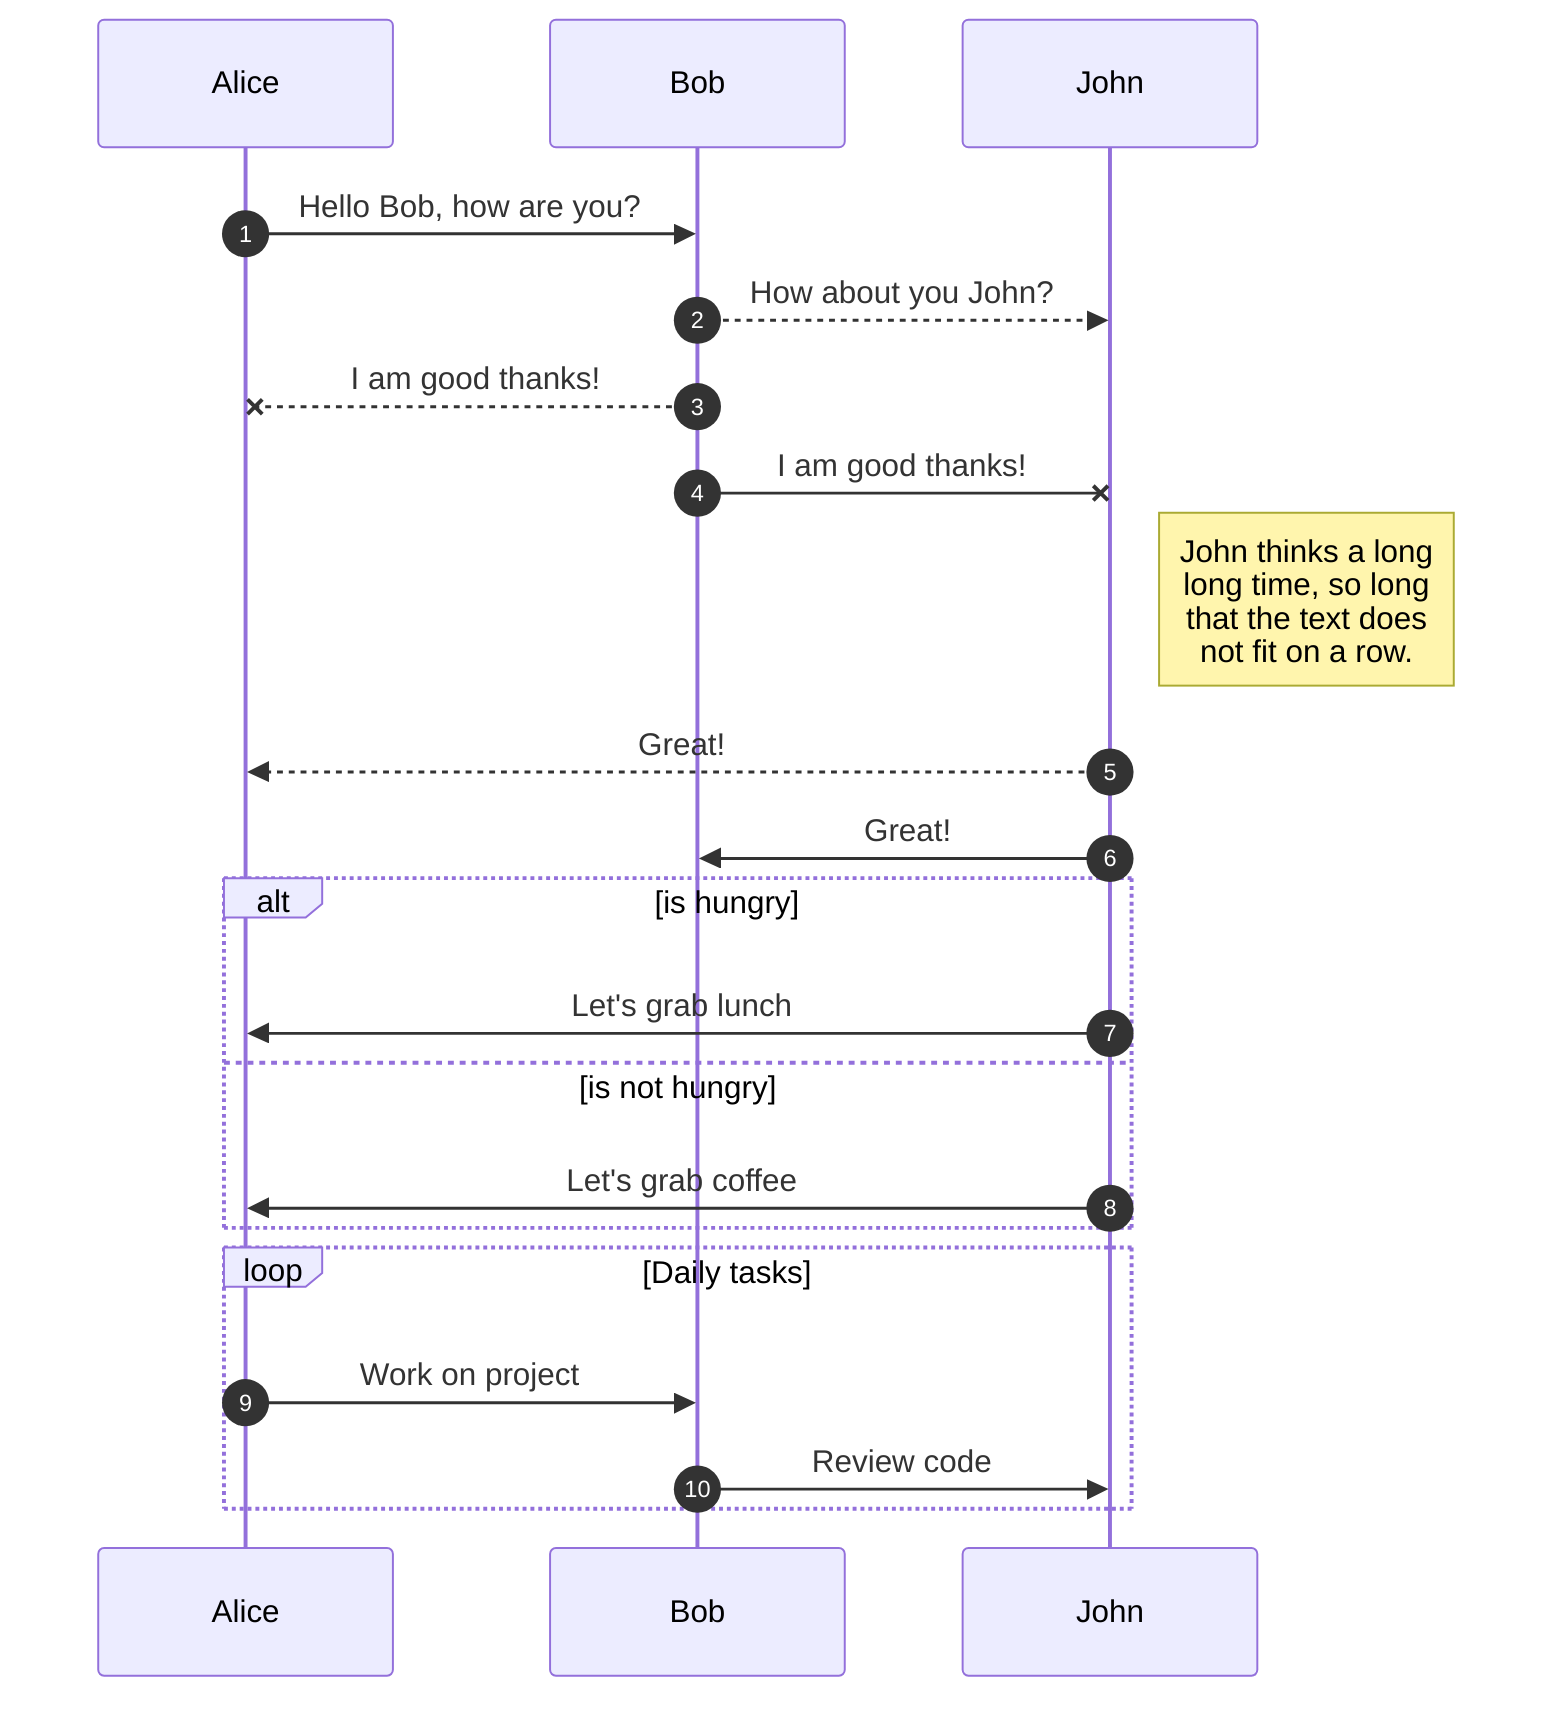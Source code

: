 sequenceDiagram
    autonumber
    participant Alice
    participant Bob
    participant John

    Alice->>Bob: Hello Bob, how are you?
    Bob-->>John: How about you John?
    Bob--x Alice: I am good thanks!
    Bob-x John: I am good thanks!
    Note right of John: John thinks a long<br/>long time, so long<br/>that the text does<br/>not fit on a row.

    John-->>Alice: Great!
    John->>Bob: Great!

    alt is hungry
        John->>Alice: Let's grab lunch
    else is not hungry
        John->>Alice: Let's grab coffee
    end

    loop Daily tasks
        Alice->>Bob: Work on project
        Bob->>John: Review code
    end